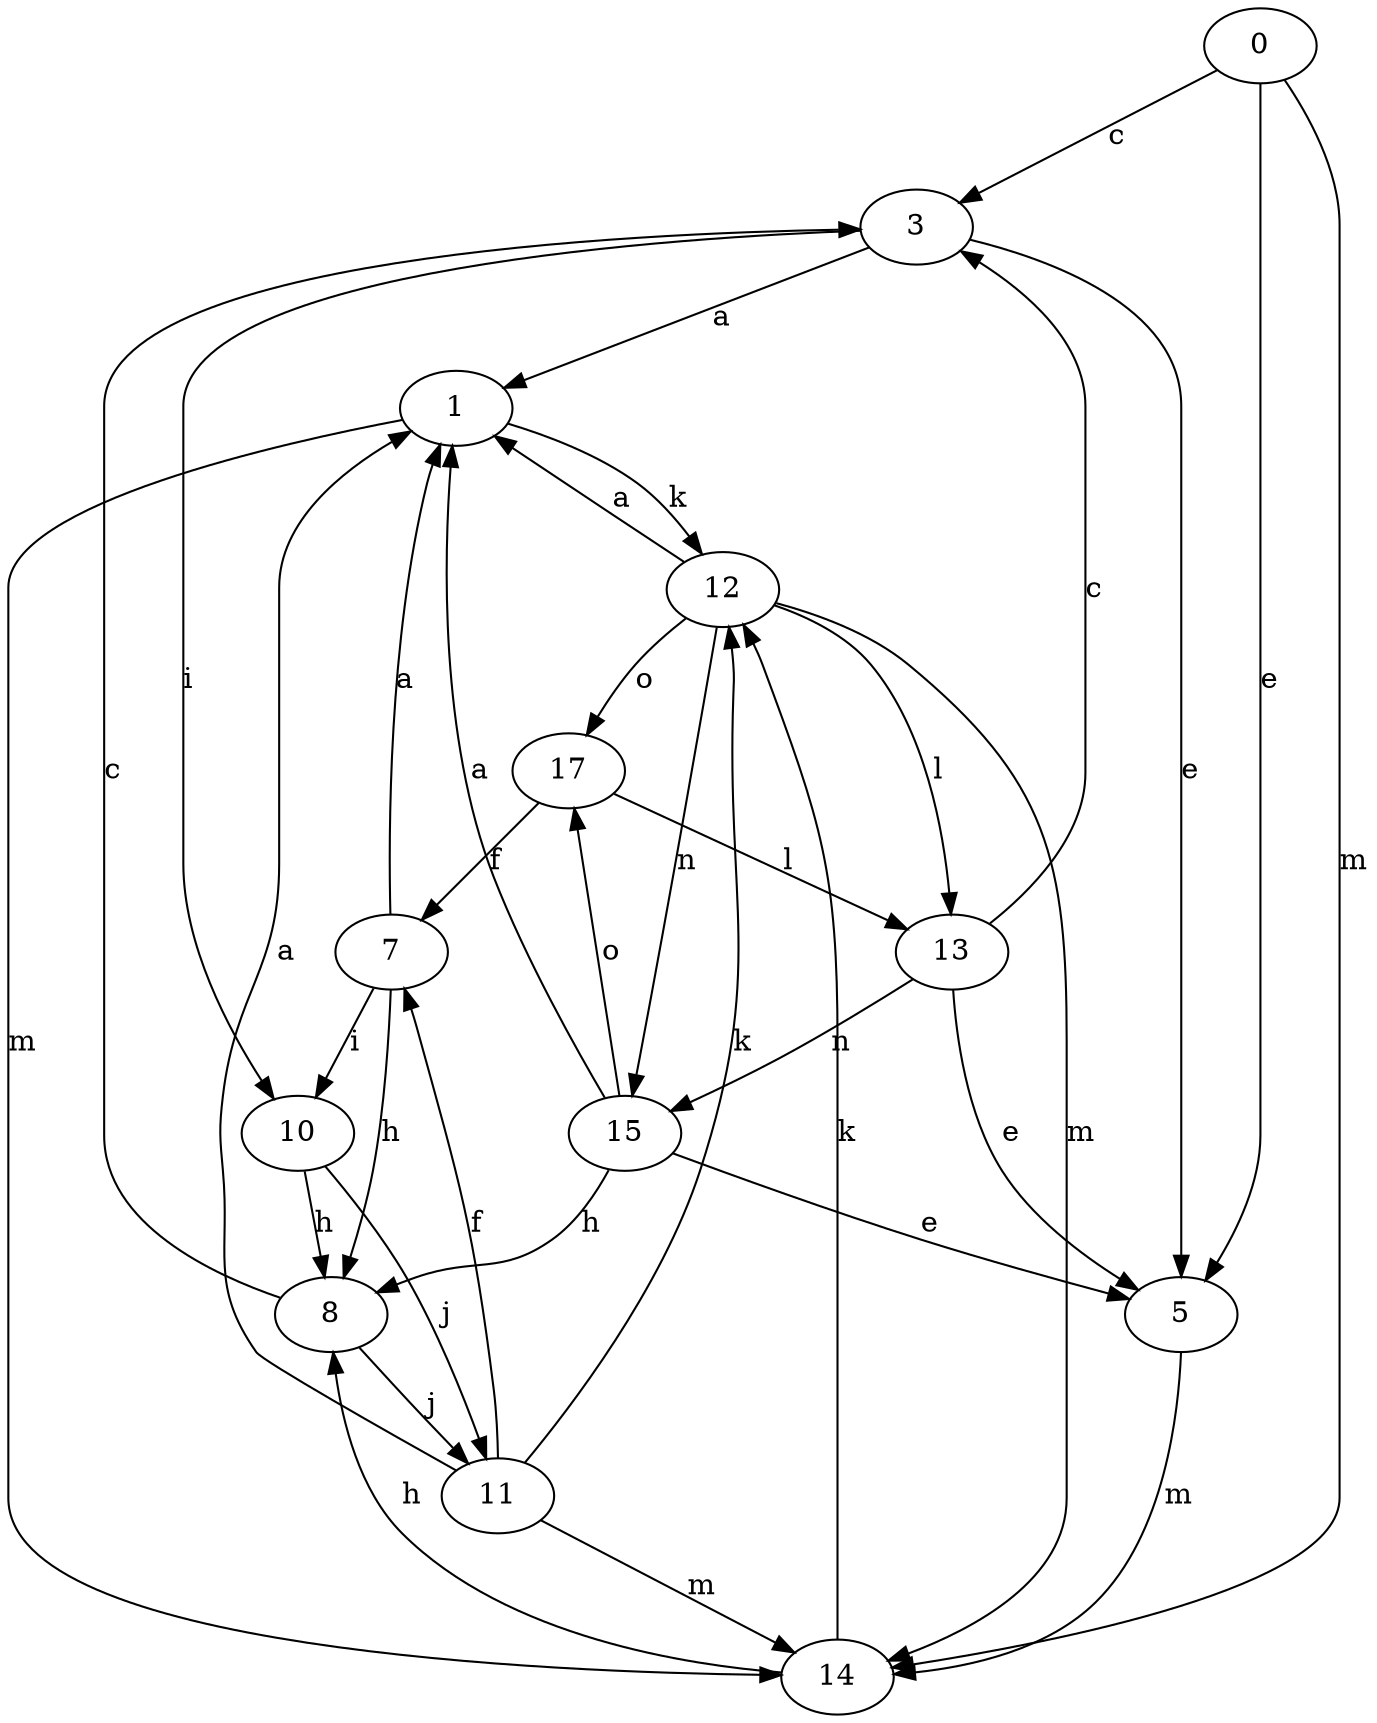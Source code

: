 strict digraph  {
0;
1;
3;
5;
7;
8;
10;
11;
12;
13;
14;
15;
17;
0 -> 3  [label=c];
0 -> 5  [label=e];
0 -> 14  [label=m];
1 -> 12  [label=k];
1 -> 14  [label=m];
3 -> 1  [label=a];
3 -> 5  [label=e];
3 -> 10  [label=i];
5 -> 14  [label=m];
7 -> 1  [label=a];
7 -> 8  [label=h];
7 -> 10  [label=i];
8 -> 3  [label=c];
8 -> 11  [label=j];
10 -> 8  [label=h];
10 -> 11  [label=j];
11 -> 1  [label=a];
11 -> 7  [label=f];
11 -> 12  [label=k];
11 -> 14  [label=m];
12 -> 1  [label=a];
12 -> 13  [label=l];
12 -> 14  [label=m];
12 -> 15  [label=n];
12 -> 17  [label=o];
13 -> 3  [label=c];
13 -> 5  [label=e];
13 -> 15  [label=n];
14 -> 8  [label=h];
14 -> 12  [label=k];
15 -> 1  [label=a];
15 -> 5  [label=e];
15 -> 8  [label=h];
15 -> 17  [label=o];
17 -> 7  [label=f];
17 -> 13  [label=l];
}
